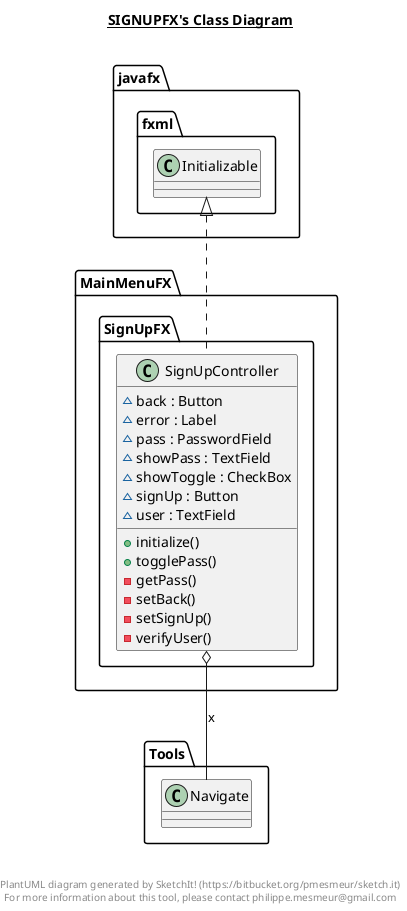 @startuml

title __SIGNUPFX's Class Diagram__\n

  namespace MainMenuFX {
    namespace SignUpFX {
      class MainMenuFX.SignUpFX.SignUpController {
          ~ back : Button
          ~ error : Label
          ~ pass : PasswordField
          ~ showPass : TextField
          ~ showToggle : CheckBox
          ~ signUp : Button
          ~ user : TextField
          + initialize()
          + togglePass()
          - getPass()
          - setBack()
          - setSignUp()
          - verifyUser()
      }
    }
  }
  

  MainMenuFX.SignUpFX.SignUpController .up.|> javafx.fxml.Initializable
  MainMenuFX.SignUpFX.SignUpController o-- Tools.Navigate : x


right footer


PlantUML diagram generated by SketchIt! (https://bitbucket.org/pmesmeur/sketch.it)
For more information about this tool, please contact philippe.mesmeur@gmail.com
endfooter

@enduml
